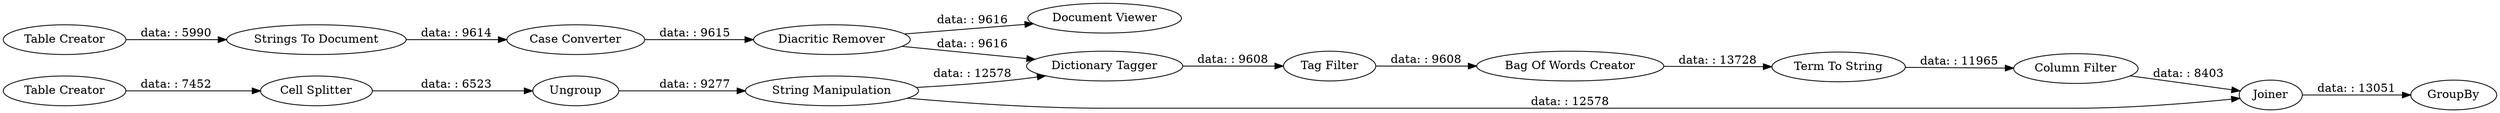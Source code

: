 digraph {
	"-1099242692750871193_18" [label=GroupBy]
	"-1099242692750871193_9" [label="String Manipulation"]
	"-1099242692750871193_20" [label="Column Filter"]
	"-1099242692750871193_14" [label="Term To String"]
	"-1099242692750871193_15" [label=Joiner]
	"-1099242692750871193_4" [label="Table Creator"]
	"-1099242692750871193_5" [label="Strings To Document"]
	"-1099242692750871193_12" [label="Tag Filter"]
	"-1099242692750871193_3" [label=Ungroup]
	"-1099242692750871193_16" [label="Diacritic Remover"]
	"-1099242692750871193_2" [label="Cell Splitter"]
	"-1099242692750871193_6" [label="Case Converter"]
	"-1099242692750871193_10" [label="Dictionary Tagger"]
	"-1099242692750871193_13" [label="Bag Of Words Creator"]
	"-1099242692750871193_1" [label="Table Creator"]
	"-1099242692750871193_19" [label="Document Viewer"]
	"-1099242692750871193_16" -> "-1099242692750871193_19" [label="data: : 9616"]
	"-1099242692750871193_1" -> "-1099242692750871193_2" [label="data: : 7452"]
	"-1099242692750871193_5" -> "-1099242692750871193_6" [label="data: : 9614"]
	"-1099242692750871193_12" -> "-1099242692750871193_13" [label="data: : 9608"]
	"-1099242692750871193_3" -> "-1099242692750871193_9" [label="data: : 9277"]
	"-1099242692750871193_9" -> "-1099242692750871193_15" [label="data: : 12578"]
	"-1099242692750871193_20" -> "-1099242692750871193_15" [label="data: : 8403"]
	"-1099242692750871193_10" -> "-1099242692750871193_12" [label="data: : 9608"]
	"-1099242692750871193_4" -> "-1099242692750871193_5" [label="data: : 5990"]
	"-1099242692750871193_6" -> "-1099242692750871193_16" [label="data: : 9615"]
	"-1099242692750871193_9" -> "-1099242692750871193_10" [label="data: : 12578"]
	"-1099242692750871193_14" -> "-1099242692750871193_20" [label="data: : 11965"]
	"-1099242692750871193_15" -> "-1099242692750871193_18" [label="data: : 13051"]
	"-1099242692750871193_2" -> "-1099242692750871193_3" [label="data: : 6523"]
	"-1099242692750871193_13" -> "-1099242692750871193_14" [label="data: : 13728"]
	"-1099242692750871193_16" -> "-1099242692750871193_10" [label="data: : 9616"]
	rankdir=LR
}
